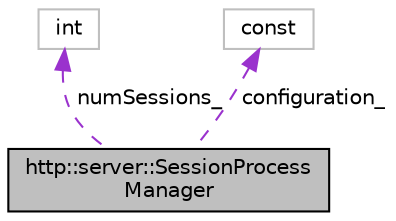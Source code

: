 digraph "http::server::SessionProcessManager"
{
 // LATEX_PDF_SIZE
  edge [fontname="Helvetica",fontsize="10",labelfontname="Helvetica",labelfontsize="10"];
  node [fontname="Helvetica",fontsize="10",shape=record];
  Node1 [label="http::server::SessionProcess\lManager",height=0.2,width=0.4,color="black", fillcolor="grey75", style="filled", fontcolor="black",tooltip="For dedicated processes: maps session ids to child processes and their sockets."];
  Node2 -> Node1 [dir="back",color="darkorchid3",fontsize="10",style="dashed",label=" numSessions_" ,fontname="Helvetica"];
  Node2 [label="int",height=0.2,width=0.4,color="grey75", fillcolor="white", style="filled",tooltip=" "];
  Node3 -> Node1 [dir="back",color="darkorchid3",fontsize="10",style="dashed",label=" configuration_" ,fontname="Helvetica"];
  Node3 [label="const",height=0.2,width=0.4,color="grey75", fillcolor="white", style="filled",tooltip=" "];
}
